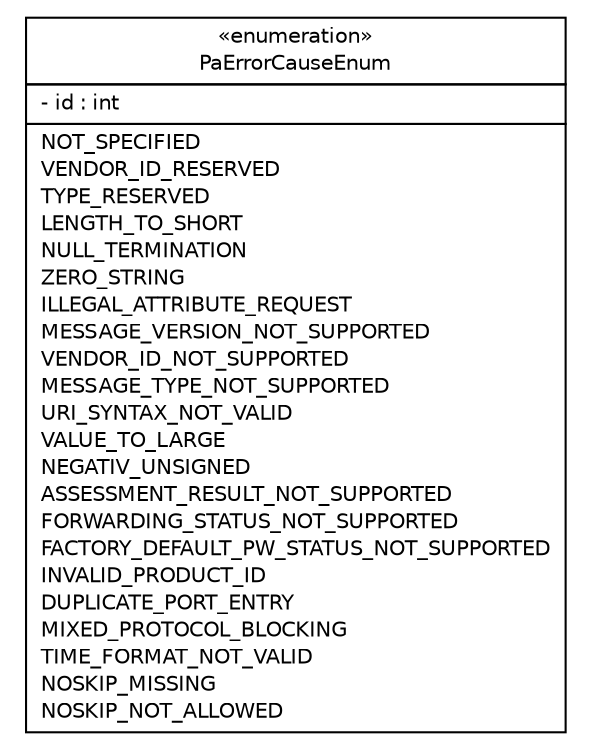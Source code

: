 #!/usr/local/bin/dot
#
# Class diagram 
# Generated by UMLGraph version R5_6 (http://www.umlgraph.org/)
#

digraph G {
	edge [fontname="Helvetica",fontsize=10,labelfontname="Helvetica",labelfontsize=10];
	node [fontname="Helvetica",fontsize=10,shape=plaintext];
	nodesep=0.25;
	ranksep=0.5;
	// org.ietf.nea.pa.validate.enums.PaErrorCauseEnum
	c13409 [label=<<table title="org.ietf.nea.pa.validate.enums.PaErrorCauseEnum" border="0" cellborder="1" cellspacing="0" cellpadding="2" port="p" href="./PaErrorCauseEnum.html">
		<tr><td><table border="0" cellspacing="0" cellpadding="1">
<tr><td align="center" balign="center"> &#171;enumeration&#187; </td></tr>
<tr><td align="center" balign="center"> PaErrorCauseEnum </td></tr>
		</table></td></tr>
		<tr><td><table border="0" cellspacing="0" cellpadding="1">
<tr><td align="left" balign="left"> - id : int </td></tr>
		</table></td></tr>
		<tr><td><table border="0" cellspacing="0" cellpadding="1">
<tr><td align="left" balign="left"> NOT_SPECIFIED </td></tr>
<tr><td align="left" balign="left"> VENDOR_ID_RESERVED </td></tr>
<tr><td align="left" balign="left"> TYPE_RESERVED </td></tr>
<tr><td align="left" balign="left"> LENGTH_TO_SHORT </td></tr>
<tr><td align="left" balign="left"> NULL_TERMINATION </td></tr>
<tr><td align="left" balign="left"> ZERO_STRING </td></tr>
<tr><td align="left" balign="left"> ILLEGAL_ATTRIBUTE_REQUEST </td></tr>
<tr><td align="left" balign="left"> MESSAGE_VERSION_NOT_SUPPORTED </td></tr>
<tr><td align="left" balign="left"> VENDOR_ID_NOT_SUPPORTED </td></tr>
<tr><td align="left" balign="left"> MESSAGE_TYPE_NOT_SUPPORTED </td></tr>
<tr><td align="left" balign="left"> URI_SYNTAX_NOT_VALID </td></tr>
<tr><td align="left" balign="left"> VALUE_TO_LARGE </td></tr>
<tr><td align="left" balign="left"> NEGATIV_UNSIGNED </td></tr>
<tr><td align="left" balign="left"> ASSESSMENT_RESULT_NOT_SUPPORTED </td></tr>
<tr><td align="left" balign="left"> FORWARDING_STATUS_NOT_SUPPORTED </td></tr>
<tr><td align="left" balign="left"> FACTORY_DEFAULT_PW_STATUS_NOT_SUPPORTED </td></tr>
<tr><td align="left" balign="left"> INVALID_PRODUCT_ID </td></tr>
<tr><td align="left" balign="left"> DUPLICATE_PORT_ENTRY </td></tr>
<tr><td align="left" balign="left"> MIXED_PROTOCOL_BLOCKING </td></tr>
<tr><td align="left" balign="left"> TIME_FORMAT_NOT_VALID </td></tr>
<tr><td align="left" balign="left"> NOSKIP_MISSING </td></tr>
<tr><td align="left" balign="left"> NOSKIP_NOT_ALLOWED </td></tr>
		</table></td></tr>
		</table>>, URL="./PaErrorCauseEnum.html", fontname="Helvetica", fontcolor="black", fontsize=10.0];
}

